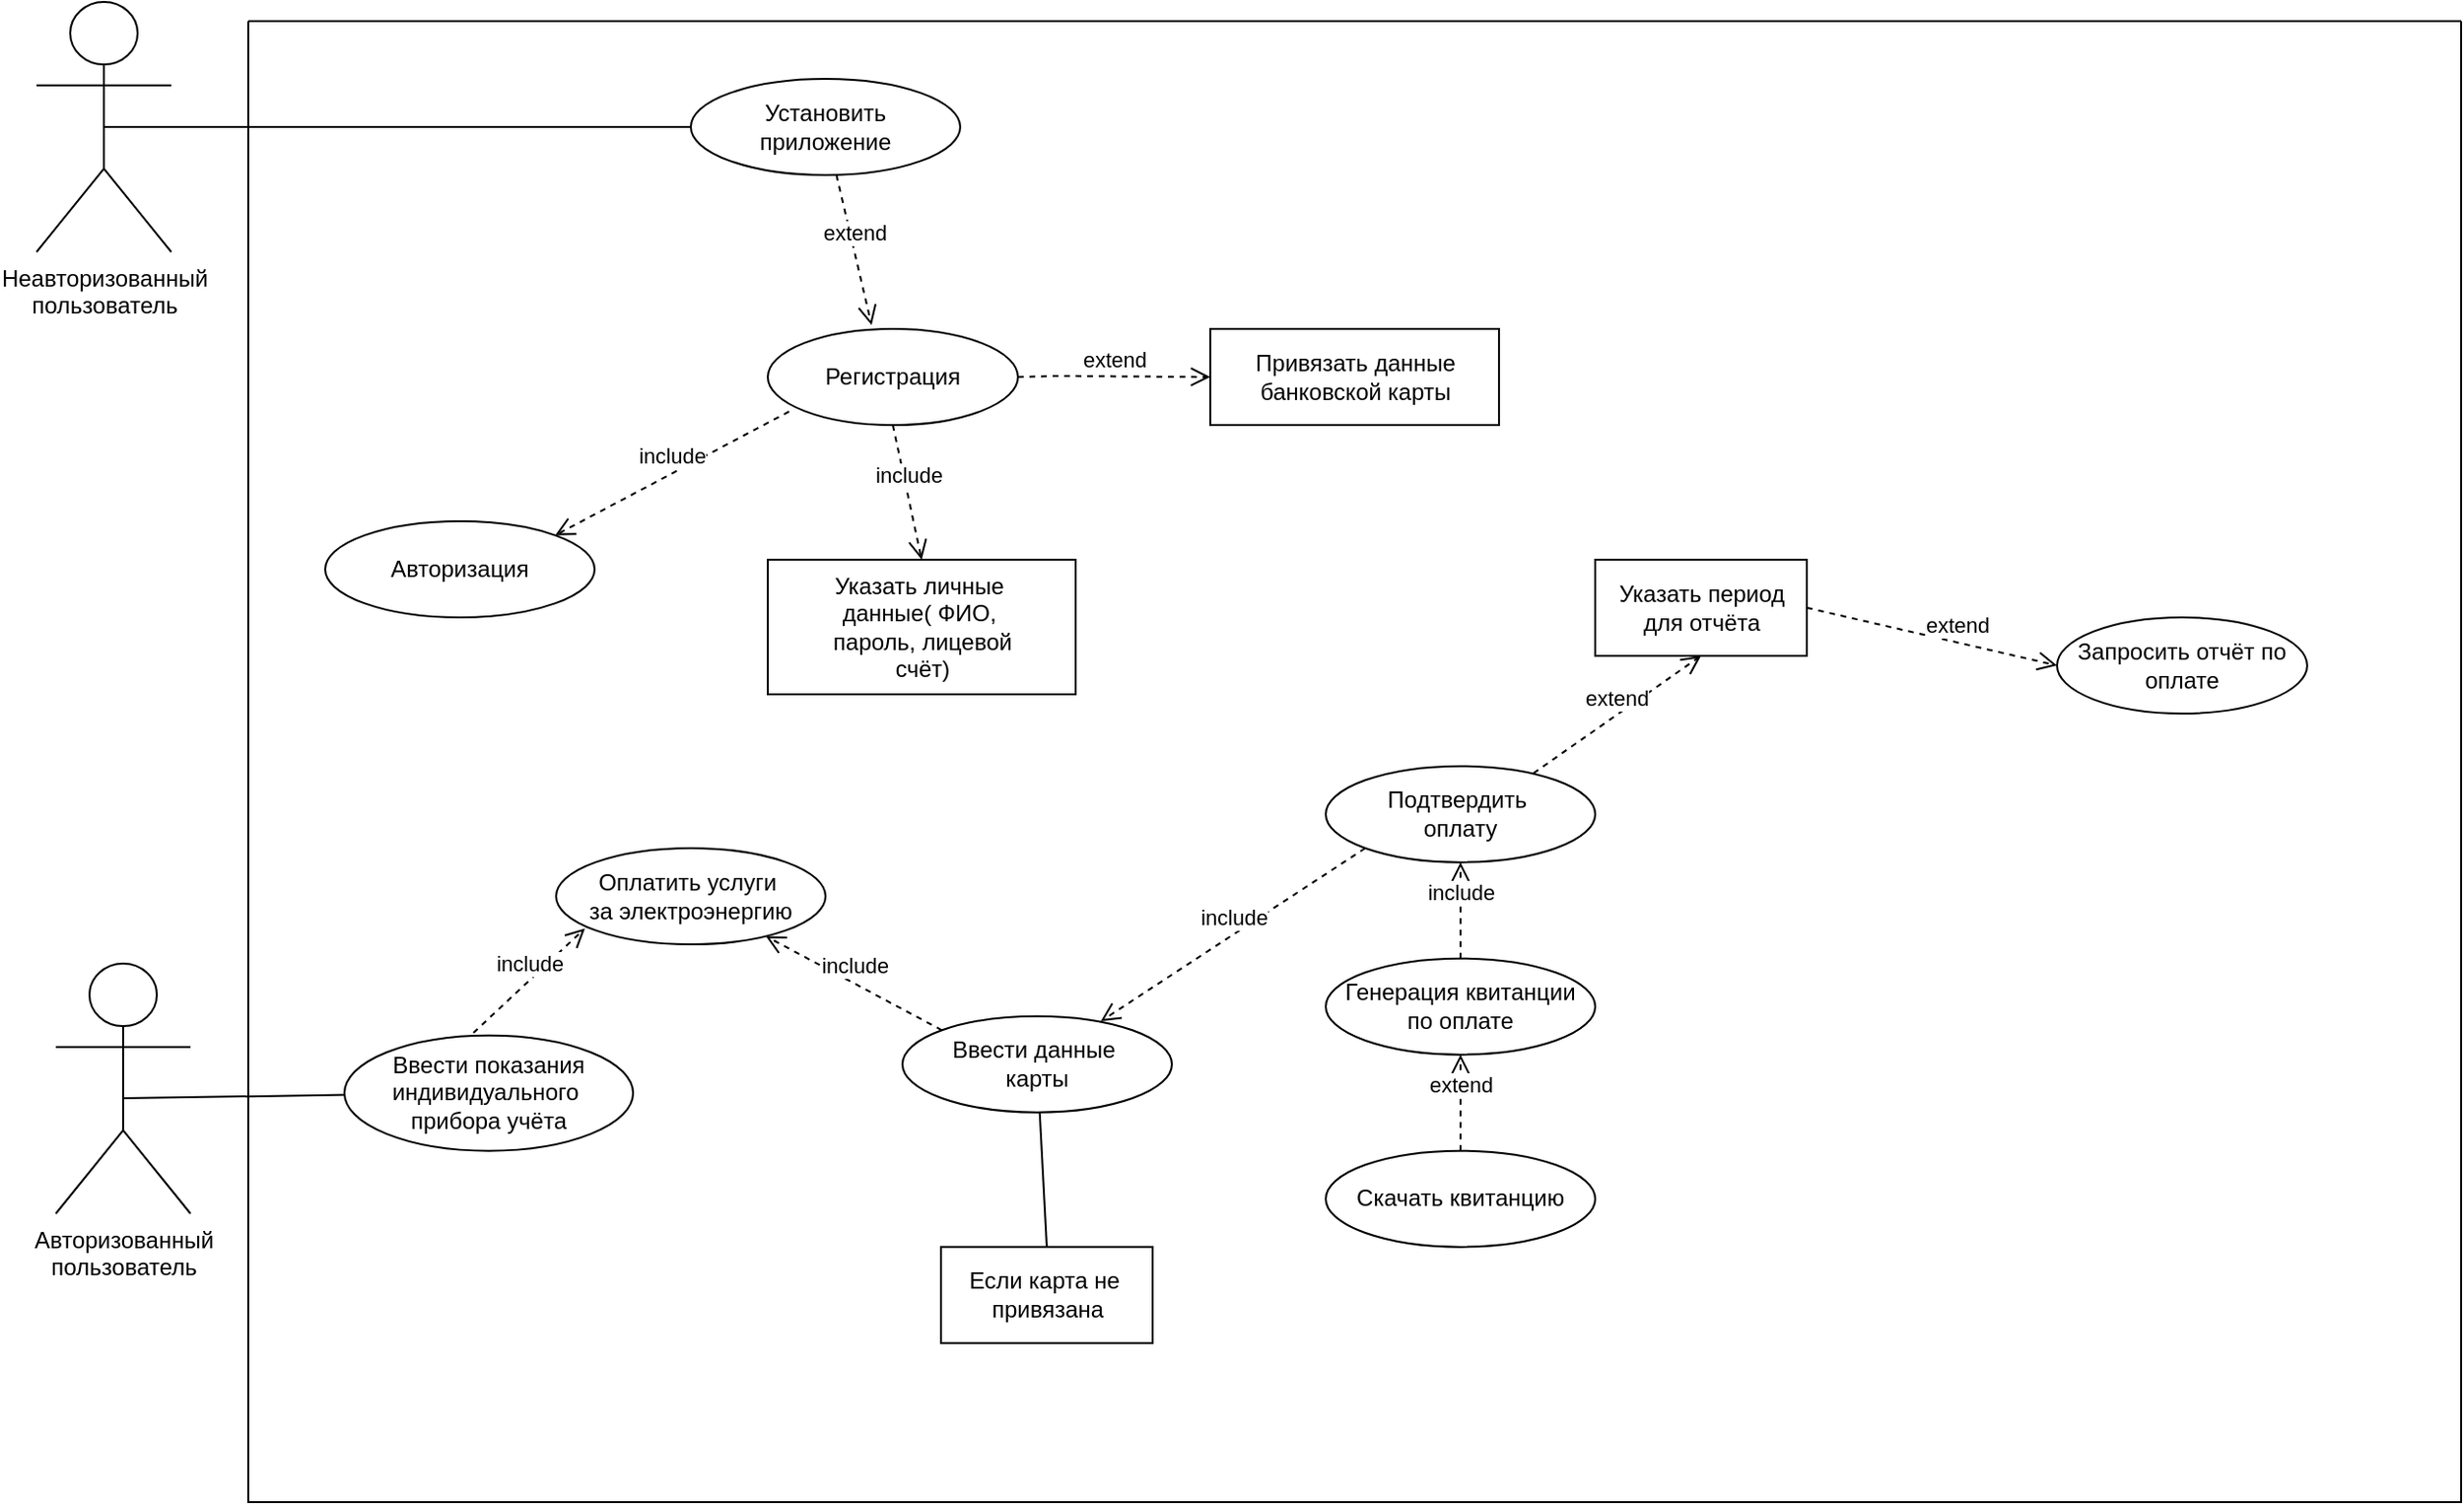 <mxfile version="20.5.3" type="device"><diagram id="sab-L6ID-_yNWlfoxvRJ" name="�������� 1"><mxGraphModel dx="2249" dy="789" grid="1" gridSize="10" guides="1" tooltips="1" connect="1" arrows="1" fold="1" page="1" pageScale="1" pageWidth="827" pageHeight="1169" math="0" shadow="0"><root><mxCell id="0"/><mxCell id="1" parent="0"/><mxCell id="-OHmuuww1U1r3zZcUypN-32" value="" style="swimlane;startSize=0;" parent="1" vertex="1"><mxGeometry x="-110" y="80" width="1150" height="770" as="geometry"/></mxCell><mxCell id="-OHmuuww1U1r3zZcUypN-34" value="Установить&lt;br&gt;приложение" style="ellipse;whiteSpace=wrap;html=1;" parent="-OHmuuww1U1r3zZcUypN-32" vertex="1"><mxGeometry x="230" y="30" width="140" height="50" as="geometry"/></mxCell><mxCell id="-OHmuuww1U1r3zZcUypN-38" value="Регистрация" style="ellipse;whiteSpace=wrap;html=1;" parent="-OHmuuww1U1r3zZcUypN-32" vertex="1"><mxGeometry x="270" y="160" width="130" height="50" as="geometry"/></mxCell><mxCell id="-OHmuuww1U1r3zZcUypN-39" value="Указать личные&amp;nbsp;&lt;br&gt;данные( ФИО,&amp;nbsp;&lt;br&gt;пароль, лицевой&lt;br&gt;счёт)" style="html=1;" parent="-OHmuuww1U1r3zZcUypN-32" vertex="1"><mxGeometry x="270" y="280" width="160" height="70" as="geometry"/></mxCell><mxCell id="-OHmuuww1U1r3zZcUypN-40" value="Привязать данные&lt;br&gt;банковской карты" style="html=1;" parent="-OHmuuww1U1r3zZcUypN-32" vertex="1"><mxGeometry x="500" y="160" width="150" height="50" as="geometry"/></mxCell><mxCell id="-OHmuuww1U1r3zZcUypN-42" value="Авторизация" style="ellipse;whiteSpace=wrap;html=1;" parent="-OHmuuww1U1r3zZcUypN-32" vertex="1"><mxGeometry x="40" y="260" width="140" height="50" as="geometry"/></mxCell><mxCell id="-OHmuuww1U1r3zZcUypN-43" value="extend" style="html=1;verticalAlign=bottom;endArrow=open;dashed=1;endSize=8;rounded=0;entryX=0.415;entryY=-0.04;entryDx=0;entryDy=0;entryPerimeter=0;" parent="-OHmuuww1U1r3zZcUypN-32" source="-OHmuuww1U1r3zZcUypN-34" target="-OHmuuww1U1r3zZcUypN-38" edge="1"><mxGeometry relative="1" as="geometry"><mxPoint x="370" y="130" as="sourcePoint"/><mxPoint x="290" y="130" as="targetPoint"/><mxPoint as="offset"/></mxGeometry></mxCell><mxCell id="-OHmuuww1U1r3zZcUypN-45" value="extend" style="html=1;verticalAlign=bottom;endArrow=open;dashed=1;endSize=8;rounded=0;exitX=1;exitY=0.5;exitDx=0;exitDy=0;entryX=0;entryY=0.5;entryDx=0;entryDy=0;" parent="-OHmuuww1U1r3zZcUypN-32" source="-OHmuuww1U1r3zZcUypN-38" edge="1"><mxGeometry relative="1" as="geometry"><mxPoint x="390" y="184.5" as="sourcePoint"/><mxPoint x="500" y="185" as="targetPoint"/><mxPoint as="offset"/><Array as="points"><mxPoint x="420" y="184.5"/></Array></mxGeometry></mxCell><mxCell id="-OHmuuww1U1r3zZcUypN-47" value="include" style="html=1;verticalAlign=bottom;endArrow=open;dashed=1;endSize=8;rounded=0;exitX=0.5;exitY=1;exitDx=0;exitDy=0;entryX=0.5;entryY=0;entryDx=0;entryDy=0;" parent="-OHmuuww1U1r3zZcUypN-32" source="-OHmuuww1U1r3zZcUypN-38" target="-OHmuuww1U1r3zZcUypN-39" edge="1"><mxGeometry relative="1" as="geometry"><mxPoint x="294" y="240" as="sourcePoint"/><mxPoint x="334" y="240" as="targetPoint"/><mxPoint as="offset"/><Array as="points"/></mxGeometry></mxCell><mxCell id="-OHmuuww1U1r3zZcUypN-48" value="include" style="html=1;verticalAlign=bottom;endArrow=open;dashed=1;endSize=8;rounded=0;exitX=0.085;exitY=0.86;exitDx=0;exitDy=0;entryX=1;entryY=0;entryDx=0;entryDy=0;exitPerimeter=0;" parent="-OHmuuww1U1r3zZcUypN-32" source="-OHmuuww1U1r3zZcUypN-38" target="-OHmuuww1U1r3zZcUypN-42" edge="1"><mxGeometry relative="1" as="geometry"><mxPoint x="260" y="200" as="sourcePoint"/><mxPoint x="260" y="250" as="targetPoint"/><mxPoint as="offset"/><Array as="points"/></mxGeometry></mxCell><mxCell id="-OHmuuww1U1r3zZcUypN-49" value="Ввести показания индивидуального&amp;nbsp;&lt;br&gt;прибора учёта" style="ellipse;whiteSpace=wrap;html=1;" parent="-OHmuuww1U1r3zZcUypN-32" vertex="1"><mxGeometry x="50" y="527.32" width="150" height="60" as="geometry"/></mxCell><mxCell id="-OHmuuww1U1r3zZcUypN-50" value="Оплатить услуги&amp;nbsp;&lt;br&gt;за электроэнергию" style="ellipse;whiteSpace=wrap;html=1;" parent="-OHmuuww1U1r3zZcUypN-32" vertex="1"><mxGeometry x="160" y="430" width="140" height="50" as="geometry"/></mxCell><mxCell id="-OHmuuww1U1r3zZcUypN-51" value="Ввести данные&amp;nbsp;&lt;br&gt;карты" style="ellipse;whiteSpace=wrap;html=1;" parent="-OHmuuww1U1r3zZcUypN-32" vertex="1"><mxGeometry x="340" y="517.32" width="140" height="50" as="geometry"/></mxCell><mxCell id="-OHmuuww1U1r3zZcUypN-52" value="Подтвердить&amp;nbsp;&lt;br&gt;оплату&lt;span style=&quot;color: rgba(0, 0, 0, 0); font-family: monospace; font-size: 0px; text-align: start;&quot;&gt;%3CmxGraphModel%3E%3Croot%3E%3CmxCell%20id%3D%220%22%2F%3E%3CmxCell%20id%3D%221%22%20parent%3D%220%22%2F%3E%3CmxCell%20id%3D%222%22%20value%3D%22%D0%92%D0%B2%D0%B5%D1%81%D1%82%D0%B8%20%D0%B4%D0%B0%D0%BD%D0%BD%D1%8B%D0%B5%26amp%3Bnbsp%3B%26lt%3Bbr%26gt%3B%D0%BA%D0%B0%D1%80%D1%82%D1%8B%22%20style%3D%22ellipse%3BwhiteSpace%3Dwrap%3Bhtml%3D1%3B%22%20vertex%3D%221%22%20parent%3D%221%22%3E%3CmxGeometry%20x%3D%22190%22%20y%3D%22400%22%20width%3D%22140%22%20height%3D%2250%22%20as%3D%22geometry%22%2F%3E%3C%2FmxCell%3E%3C%2Froot%3E%3C%2FmxGraphModel%3E&lt;/span&gt;&lt;span style=&quot;color: rgba(0, 0, 0, 0); font-family: monospace; font-size: 0px; text-align: start;&quot;&gt;%3CmxGraphModel%3E%3Croot%3E%3CmxCell%20id%3D%220%22%2F%3E%3CmxCell%20id%3D%221%22%20parent%3D%220%22%2F%3E%3CmxCell%20id%3D%222%22%20value%3D%22%D0%92%D0%B2%D0%B5%D1%81%D1%82%D0%B8%20%D0%B4%D0%B0%D0%BD%D0%BD%D1%8B%D0%B5%26amp%3Bnbsp%3B%26lt%3Bbr%26gt%3B%D0%BA%D0%B0%D1%80%D1%82%D1%8B%22%20style%3D%22ellipse%3BwhiteSpace%3Dwrap%3Bhtml%3D1%3B%22%20vertex%3D%221%22%20parent%3D%221%22%3E%3CmxGeometry%20x%3D%22190%22%20y%3D%22400%22%20width%3D%22140%22%20height%3D%2250%22%20as%3D%22geometry%22%2F%3E%3C%2FmxCell%3E%3C%2Froot%3E%3C%2FmxGraphModel%3E&lt;/span&gt;" style="ellipse;whiteSpace=wrap;html=1;" parent="-OHmuuww1U1r3zZcUypN-32" vertex="1"><mxGeometry x="560" y="387.32" width="140" height="50" as="geometry"/></mxCell><mxCell id="-OHmuuww1U1r3zZcUypN-53" value="Генерация квитанции&lt;br&gt;по оплате" style="ellipse;whiteSpace=wrap;html=1;" parent="-OHmuuww1U1r3zZcUypN-32" vertex="1"><mxGeometry x="560" y="487.32" width="140" height="50" as="geometry"/></mxCell><mxCell id="-OHmuuww1U1r3zZcUypN-54" value="Скачать квитанцию" style="ellipse;whiteSpace=wrap;html=1;" parent="-OHmuuww1U1r3zZcUypN-32" vertex="1"><mxGeometry x="560" y="587.32" width="140" height="50" as="geometry"/></mxCell><mxCell id="-OHmuuww1U1r3zZcUypN-57" value="include" style="html=1;verticalAlign=bottom;endArrow=open;dashed=1;endSize=8;rounded=0;exitX=0.447;exitY=-0.022;exitDx=0;exitDy=0;entryX=0.107;entryY=0.834;entryDx=0;entryDy=0;exitPerimeter=0;entryPerimeter=0;" parent="-OHmuuww1U1r3zZcUypN-32" source="-OHmuuww1U1r3zZcUypN-49" target="-OHmuuww1U1r3zZcUypN-50" edge="1"><mxGeometry relative="1" as="geometry"><mxPoint x="270" y="290" as="sourcePoint"/><mxPoint x="270" y="340" as="targetPoint"/><mxPoint as="offset"/><Array as="points"/></mxGeometry></mxCell><mxCell id="-OHmuuww1U1r3zZcUypN-59" value="include" style="html=1;verticalAlign=bottom;endArrow=open;dashed=1;endSize=8;rounded=0;exitX=0;exitY=0;exitDx=0;exitDy=0;" parent="-OHmuuww1U1r3zZcUypN-32" source="-OHmuuww1U1r3zZcUypN-51" target="-OHmuuww1U1r3zZcUypN-50" edge="1"><mxGeometry relative="1" as="geometry"><mxPoint x="710" y="287.32" as="sourcePoint"/><mxPoint x="765.503" y="259.998" as="targetPoint"/><mxPoint as="offset"/><Array as="points"/></mxGeometry></mxCell><mxCell id="-OHmuuww1U1r3zZcUypN-60" value="include" style="html=1;verticalAlign=bottom;endArrow=open;dashed=1;endSize=8;rounded=0;exitX=0;exitY=1;exitDx=0;exitDy=0;entryX=0.736;entryY=0.054;entryDx=0;entryDy=0;entryPerimeter=0;" parent="-OHmuuww1U1r3zZcUypN-32" source="-OHmuuww1U1r3zZcUypN-52" target="-OHmuuww1U1r3zZcUypN-51" edge="1"><mxGeometry relative="1" as="geometry"><mxPoint x="679.5" y="367.32" as="sourcePoint"/><mxPoint x="700.003" y="329.998" as="targetPoint"/><mxPoint as="offset"/><Array as="points"/></mxGeometry></mxCell><mxCell id="-OHmuuww1U1r3zZcUypN-61" value="include" style="html=1;verticalAlign=bottom;endArrow=open;dashed=1;endSize=8;rounded=0;exitX=0.5;exitY=0;exitDx=0;exitDy=0;" parent="-OHmuuww1U1r3zZcUypN-32" source="-OHmuuww1U1r3zZcUypN-53" target="-OHmuuww1U1r3zZcUypN-52" edge="1"><mxGeometry relative="1" as="geometry"><mxPoint x="630" y="487.32" as="sourcePoint"/><mxPoint x="630" y="437.32" as="targetPoint"/><mxPoint as="offset"/><Array as="points"/></mxGeometry></mxCell><mxCell id="-OHmuuww1U1r3zZcUypN-63" value="extend" style="html=1;verticalAlign=bottom;endArrow=open;dashed=1;endSize=8;rounded=0;exitX=0.5;exitY=0;exitDx=0;exitDy=0;entryX=0.5;entryY=1;entryDx=0;entryDy=0;" parent="-OHmuuww1U1r3zZcUypN-32" source="-OHmuuww1U1r3zZcUypN-54" target="-OHmuuww1U1r3zZcUypN-53" edge="1"><mxGeometry relative="1" as="geometry"><mxPoint x="700" y="557.32" as="sourcePoint"/><mxPoint x="740" y="557.32" as="targetPoint"/><mxPoint as="offset"/></mxGeometry></mxCell><mxCell id="-OHmuuww1U1r3zZcUypN-64" value="Указать период&lt;br&gt;для отчёта" style="html=1;" parent="-OHmuuww1U1r3zZcUypN-32" vertex="1"><mxGeometry x="700" y="280" width="110" height="50" as="geometry"/></mxCell><mxCell id="-OHmuuww1U1r3zZcUypN-65" value="extend" style="html=1;verticalAlign=bottom;endArrow=open;dashed=1;endSize=8;rounded=0;exitX=0.771;exitY=0.074;exitDx=0;exitDy=0;entryX=0.5;entryY=1;entryDx=0;entryDy=0;exitPerimeter=0;" parent="-OHmuuww1U1r3zZcUypN-32" source="-OHmuuww1U1r3zZcUypN-52" target="-OHmuuww1U1r3zZcUypN-64" edge="1"><mxGeometry relative="1" as="geometry"><mxPoint x="730" y="397.32" as="sourcePoint"/><mxPoint x="730" y="347.32" as="targetPoint"/><mxPoint as="offset"/></mxGeometry></mxCell><mxCell id="-OHmuuww1U1r3zZcUypN-66" value="Запросить отчёт по оплате" style="ellipse;whiteSpace=wrap;html=1;" parent="-OHmuuww1U1r3zZcUypN-32" vertex="1"><mxGeometry x="940" y="310" width="130" height="50" as="geometry"/></mxCell><mxCell id="-OHmuuww1U1r3zZcUypN-67" value="extend" style="html=1;verticalAlign=bottom;endArrow=open;dashed=1;endSize=8;rounded=0;exitX=1;exitY=0.5;exitDx=0;exitDy=0;entryX=0;entryY=0.5;entryDx=0;entryDy=0;" parent="-OHmuuww1U1r3zZcUypN-32" source="-OHmuuww1U1r3zZcUypN-64" target="-OHmuuww1U1r3zZcUypN-66" edge="1"><mxGeometry x="0.2" relative="1" as="geometry"><mxPoint x="934.5" y="397.32" as="sourcePoint"/><mxPoint x="934.5" y="347.32" as="targetPoint"/><mxPoint as="offset"/></mxGeometry></mxCell><mxCell id="-OHmuuww1U1r3zZcUypN-68" value="Если карта не&amp;nbsp;&lt;br&gt;привязана" style="html=1;" parent="-OHmuuww1U1r3zZcUypN-32" vertex="1"><mxGeometry x="360" y="637.32" width="110" height="50" as="geometry"/></mxCell><mxCell id="SBOqKecg_Duh5YPWw8Qd-3" value="" style="endArrow=none;html=1;rounded=0;exitX=0.5;exitY=0;exitDx=0;exitDy=0;" edge="1" parent="-OHmuuww1U1r3zZcUypN-32" source="-OHmuuww1U1r3zZcUypN-68" target="-OHmuuww1U1r3zZcUypN-51"><mxGeometry width="50" height="50" relative="1" as="geometry"><mxPoint x="410" y="380" as="sourcePoint"/><mxPoint x="460" y="330" as="targetPoint"/></mxGeometry></mxCell><mxCell id="SBOqKecg_Duh5YPWw8Qd-6" value="" style="endArrow=none;html=1;rounded=0;exitX=0.5;exitY=0.5;exitDx=0;exitDy=0;exitPerimeter=0;" edge="1" parent="-OHmuuww1U1r3zZcUypN-32" target="-OHmuuww1U1r3zZcUypN-49"><mxGeometry width="50" height="50" relative="1" as="geometry"><mxPoint x="-65" y="560" as="sourcePoint"/><mxPoint x="240" y="560" as="targetPoint"/></mxGeometry></mxCell><mxCell id="dQEaiO5CmTYqhvc6JKLq-1" value="Неавторизованный&lt;br&gt;пользователь" style="shape=umlActor;verticalLabelPosition=bottom;verticalAlign=top;html=1;outlineConnect=0;" parent="1" vertex="1"><mxGeometry x="-220" y="70" width="70" height="130" as="geometry"/></mxCell><mxCell id="dQEaiO5CmTYqhvc6JKLq-3" value="Авторизованный&lt;br&gt;пользователь" style="shape=umlActor;verticalLabelPosition=bottom;verticalAlign=top;html=1;outlineConnect=0;" parent="1" vertex="1"><mxGeometry x="-210" y="570" width="70" height="130" as="geometry"/></mxCell><mxCell id="SBOqKecg_Duh5YPWw8Qd-5" value="" style="endArrow=none;html=1;rounded=0;entryX=0;entryY=0.5;entryDx=0;entryDy=0;exitX=0.5;exitY=0.5;exitDx=0;exitDy=0;exitPerimeter=0;" edge="1" parent="1" source="dQEaiO5CmTYqhvc6JKLq-1" target="-OHmuuww1U1r3zZcUypN-34"><mxGeometry width="50" height="50" relative="1" as="geometry"><mxPoint x="20" y="210" as="sourcePoint"/><mxPoint x="70" y="160" as="targetPoint"/></mxGeometry></mxCell></root></mxGraphModel></diagram></mxfile>